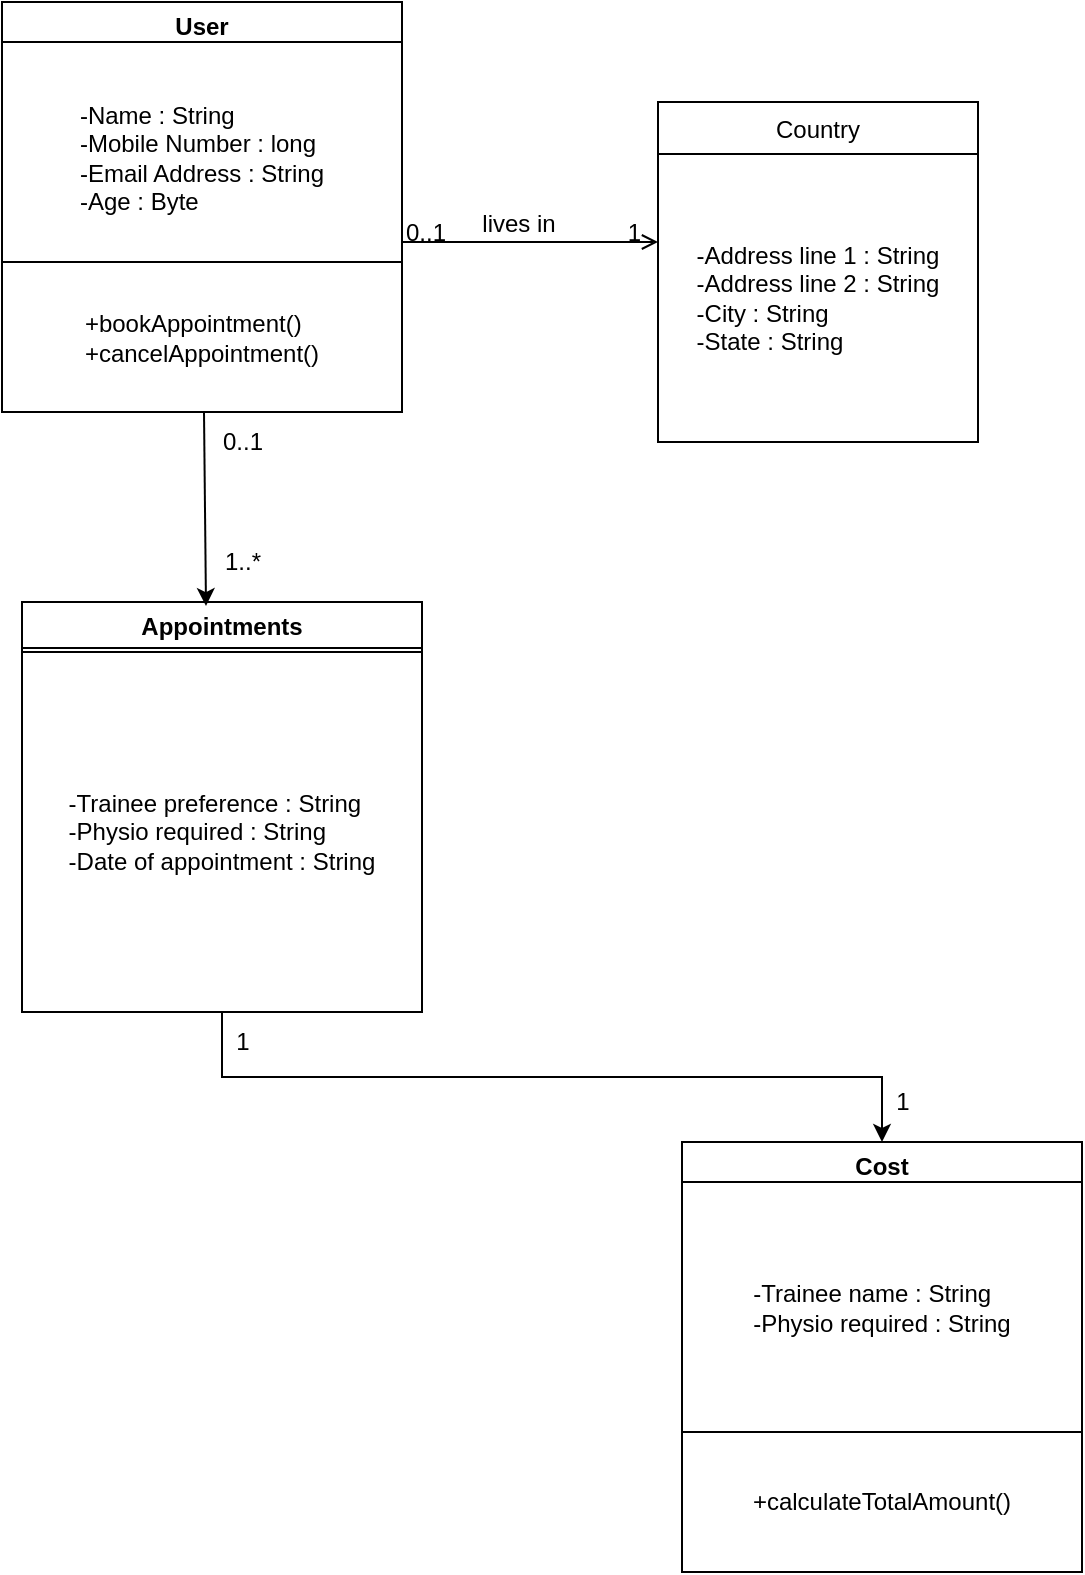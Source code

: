 <mxfile version="14.9.5" type="github">
  <diagram id="C5RBs43oDa-KdzZeNtuy" name="Page-1">
    <mxGraphModel dx="1038" dy="435" grid="1" gridSize="10" guides="1" tooltips="1" connect="1" arrows="1" fold="1" page="1" pageScale="1" pageWidth="827" pageHeight="1169" math="0" shadow="0">
      <root>
        <mxCell id="WIyWlLk6GJQsqaUBKTNV-0" />
        <mxCell id="WIyWlLk6GJQsqaUBKTNV-1" parent="WIyWlLk6GJQsqaUBKTNV-0" />
        <mxCell id="zkfFHV4jXpPFQw0GAbJ--17" value="Country" style="swimlane;fontStyle=0;align=center;verticalAlign=top;childLayout=stackLayout;horizontal=1;startSize=26;horizontalStack=0;resizeParent=1;resizeLast=0;collapsible=1;marginBottom=0;rounded=0;shadow=0;strokeWidth=1;" parent="WIyWlLk6GJQsqaUBKTNV-1" vertex="1">
          <mxGeometry x="508" y="120" width="160" height="170" as="geometry">
            <mxRectangle x="550" y="140" width="160" height="26" as="alternateBounds" />
          </mxGeometry>
        </mxCell>
        <mxCell id="P7hDJC9m4RmRmQAJ9QNI-7" value="&lt;div style=&quot;text-align: justify&quot;&gt;&lt;span&gt;-Address line 1 : String&lt;/span&gt;&lt;/div&gt;&lt;span&gt;&lt;div style=&quot;text-align: justify&quot;&gt;&lt;span&gt;-Address line 2 : String&lt;/span&gt;&lt;/div&gt;&lt;/span&gt;&lt;span&gt;&lt;div style=&quot;text-align: justify&quot;&gt;&lt;span&gt;-City : String&lt;/span&gt;&lt;/div&gt;&lt;/span&gt;&lt;span&gt;&lt;div style=&quot;text-align: justify&quot;&gt;&lt;span&gt;-State : String&lt;/span&gt;&lt;/div&gt;&lt;/span&gt;" style="whiteSpace=wrap;html=1;" vertex="1" parent="zkfFHV4jXpPFQw0GAbJ--17">
          <mxGeometry y="26" width="160" height="144" as="geometry" />
        </mxCell>
        <mxCell id="zkfFHV4jXpPFQw0GAbJ--26" value="" style="endArrow=open;shadow=0;strokeWidth=1;rounded=0;endFill=1;edgeStyle=elbowEdgeStyle;elbow=vertical;" parent="WIyWlLk6GJQsqaUBKTNV-1" target="zkfFHV4jXpPFQw0GAbJ--17" edge="1">
          <mxGeometry x="0.5" y="41" relative="1" as="geometry">
            <mxPoint x="380" y="190" as="sourcePoint" />
            <mxPoint x="540" y="192" as="targetPoint" />
            <mxPoint x="-40" y="32" as="offset" />
          </mxGeometry>
        </mxCell>
        <mxCell id="zkfFHV4jXpPFQw0GAbJ--27" value="0..1" style="resizable=0;align=left;verticalAlign=bottom;labelBackgroundColor=none;fontSize=12;" parent="zkfFHV4jXpPFQw0GAbJ--26" connectable="0" vertex="1">
          <mxGeometry x="-1" relative="1" as="geometry">
            <mxPoint y="4" as="offset" />
          </mxGeometry>
        </mxCell>
        <mxCell id="zkfFHV4jXpPFQw0GAbJ--28" value="1" style="resizable=0;align=right;verticalAlign=bottom;labelBackgroundColor=none;fontSize=12;" parent="zkfFHV4jXpPFQw0GAbJ--26" connectable="0" vertex="1">
          <mxGeometry x="1" relative="1" as="geometry">
            <mxPoint x="-7" y="4" as="offset" />
          </mxGeometry>
        </mxCell>
        <mxCell id="zkfFHV4jXpPFQw0GAbJ--29" value="lives in" style="text;html=1;resizable=0;points=[];;align=center;verticalAlign=middle;labelBackgroundColor=none;rounded=0;shadow=0;strokeWidth=1;fontSize=12;" parent="zkfFHV4jXpPFQw0GAbJ--26" vertex="1" connectable="0">
          <mxGeometry x="0.5" y="49" relative="1" as="geometry">
            <mxPoint x="-38" y="40" as="offset" />
          </mxGeometry>
        </mxCell>
        <mxCell id="P7hDJC9m4RmRmQAJ9QNI-5" value="User" style="swimlane;" vertex="1" parent="WIyWlLk6GJQsqaUBKTNV-1">
          <mxGeometry x="180" y="70" width="200" height="205" as="geometry" />
        </mxCell>
        <mxCell id="P7hDJC9m4RmRmQAJ9QNI-6" value="&lt;div style=&quot;text-align: justify&quot;&gt;&lt;span&gt;-Name : String&lt;/span&gt;&lt;/div&gt;&lt;div style=&quot;text-align: justify&quot;&gt;&lt;span&gt;-Mobile Number : long&lt;/span&gt;&lt;/div&gt;&lt;div style=&quot;text-align: justify&quot;&gt;&lt;span&gt;-Email Address : String&lt;/span&gt;&lt;/div&gt;&lt;div style=&quot;text-align: justify&quot;&gt;&lt;span&gt;-Age : Byte&lt;/span&gt;&lt;/div&gt;" style="whiteSpace=wrap;html=1;" vertex="1" parent="P7hDJC9m4RmRmQAJ9QNI-5">
          <mxGeometry y="20" width="200" height="115" as="geometry" />
        </mxCell>
        <mxCell id="P7hDJC9m4RmRmQAJ9QNI-16" value="&lt;div style=&quot;text-align: justify&quot;&gt;&lt;span&gt;+bookAppointment()&lt;/span&gt;&lt;/div&gt;&lt;div style=&quot;text-align: justify&quot;&gt;&lt;span&gt;+cancelAppointment()&lt;/span&gt;&lt;/div&gt;" style="rounded=0;whiteSpace=wrap;html=1;" vertex="1" parent="P7hDJC9m4RmRmQAJ9QNI-5">
          <mxGeometry y="130" width="200" height="75" as="geometry" />
        </mxCell>
        <mxCell id="P7hDJC9m4RmRmQAJ9QNI-25" style="edgeStyle=orthogonalEdgeStyle;rounded=0;orthogonalLoop=1;jettySize=auto;html=1;exitX=0.5;exitY=1;exitDx=0;exitDy=0;entryX=0.5;entryY=0;entryDx=0;entryDy=0;" edge="1" parent="WIyWlLk6GJQsqaUBKTNV-1" source="P7hDJC9m4RmRmQAJ9QNI-9" target="P7hDJC9m4RmRmQAJ9QNI-17">
          <mxGeometry relative="1" as="geometry" />
        </mxCell>
        <mxCell id="P7hDJC9m4RmRmQAJ9QNI-9" value="Appointments" style="swimlane;" vertex="1" parent="WIyWlLk6GJQsqaUBKTNV-1">
          <mxGeometry x="190" y="370" width="200" height="205" as="geometry" />
        </mxCell>
        <mxCell id="P7hDJC9m4RmRmQAJ9QNI-10" value="&lt;div style=&quot;text-align: justify&quot;&gt;&lt;span&gt;-Trainee preference : String&lt;/span&gt;&lt;/div&gt;&lt;div style=&quot;text-align: justify&quot;&gt;&lt;span&gt;-Physio required : String&lt;/span&gt;&lt;/div&gt;&lt;div style=&quot;text-align: justify&quot;&gt;&lt;span&gt;-Date of appointment : String&lt;/span&gt;&lt;/div&gt;" style="whiteSpace=wrap;html=1;" vertex="1" parent="P7hDJC9m4RmRmQAJ9QNI-9">
          <mxGeometry y="25" width="200" height="180" as="geometry" />
        </mxCell>
        <mxCell id="P7hDJC9m4RmRmQAJ9QNI-13" value="" style="endArrow=classic;html=1;entryX=0.46;entryY=0.01;entryDx=0;entryDy=0;entryPerimeter=0;exitX=0.025;exitY=-0.25;exitDx=0;exitDy=0;exitPerimeter=0;" edge="1" parent="WIyWlLk6GJQsqaUBKTNV-1" source="P7hDJC9m4RmRmQAJ9QNI-14" target="P7hDJC9m4RmRmQAJ9QNI-9">
          <mxGeometry width="50" height="50" relative="1" as="geometry">
            <mxPoint x="282" y="270" as="sourcePoint" />
            <mxPoint x="310" y="280" as="targetPoint" />
          </mxGeometry>
        </mxCell>
        <mxCell id="P7hDJC9m4RmRmQAJ9QNI-14" value="0..1&lt;br&gt;" style="text;html=1;align=center;verticalAlign=middle;resizable=0;points=[];autosize=1;strokeColor=none;" vertex="1" parent="WIyWlLk6GJQsqaUBKTNV-1">
          <mxGeometry x="280" y="280" width="40" height="20" as="geometry" />
        </mxCell>
        <mxCell id="P7hDJC9m4RmRmQAJ9QNI-15" value="1..*" style="text;html=1;align=center;verticalAlign=middle;resizable=0;points=[];autosize=1;strokeColor=none;" vertex="1" parent="WIyWlLk6GJQsqaUBKTNV-1">
          <mxGeometry x="285" y="340" width="30" height="20" as="geometry" />
        </mxCell>
        <mxCell id="P7hDJC9m4RmRmQAJ9QNI-17" value="Cost" style="swimlane;" vertex="1" parent="WIyWlLk6GJQsqaUBKTNV-1">
          <mxGeometry x="520" y="640" width="200" height="215" as="geometry" />
        </mxCell>
        <mxCell id="P7hDJC9m4RmRmQAJ9QNI-18" value="&lt;div style=&quot;text-align: justify&quot;&gt;-Trainee name : String&lt;/div&gt;&lt;div style=&quot;text-align: justify&quot;&gt;-Physio required : String&lt;/div&gt;" style="whiteSpace=wrap;html=1;" vertex="1" parent="P7hDJC9m4RmRmQAJ9QNI-17">
          <mxGeometry y="20" width="200" height="125" as="geometry" />
        </mxCell>
        <mxCell id="P7hDJC9m4RmRmQAJ9QNI-21" value="+calculateTotalAmount()" style="whiteSpace=wrap;html=1;" vertex="1" parent="P7hDJC9m4RmRmQAJ9QNI-17">
          <mxGeometry y="145" width="200" height="70" as="geometry" />
        </mxCell>
        <mxCell id="P7hDJC9m4RmRmQAJ9QNI-26" value="1" style="text;html=1;align=center;verticalAlign=middle;resizable=0;points=[];autosize=1;strokeColor=none;" vertex="1" parent="WIyWlLk6GJQsqaUBKTNV-1">
          <mxGeometry x="290" y="580" width="20" height="20" as="geometry" />
        </mxCell>
        <mxCell id="P7hDJC9m4RmRmQAJ9QNI-27" value="1" style="text;html=1;align=center;verticalAlign=middle;resizable=0;points=[];autosize=1;strokeColor=none;" vertex="1" parent="WIyWlLk6GJQsqaUBKTNV-1">
          <mxGeometry x="620" y="610" width="20" height="20" as="geometry" />
        </mxCell>
      </root>
    </mxGraphModel>
  </diagram>
</mxfile>
